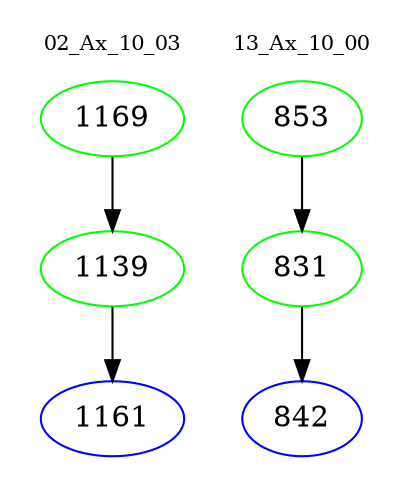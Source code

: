 digraph{
subgraph cluster_0 {
color = white
label = "02_Ax_10_03";
fontsize=10;
T0_1169 [label="1169", color="green"]
T0_1169 -> T0_1139 [color="black"]
T0_1139 [label="1139", color="green"]
T0_1139 -> T0_1161 [color="black"]
T0_1161 [label="1161", color="blue"]
}
subgraph cluster_1 {
color = white
label = "13_Ax_10_00";
fontsize=10;
T1_853 [label="853", color="green"]
T1_853 -> T1_831 [color="black"]
T1_831 [label="831", color="green"]
T1_831 -> T1_842 [color="black"]
T1_842 [label="842", color="blue"]
}
}
